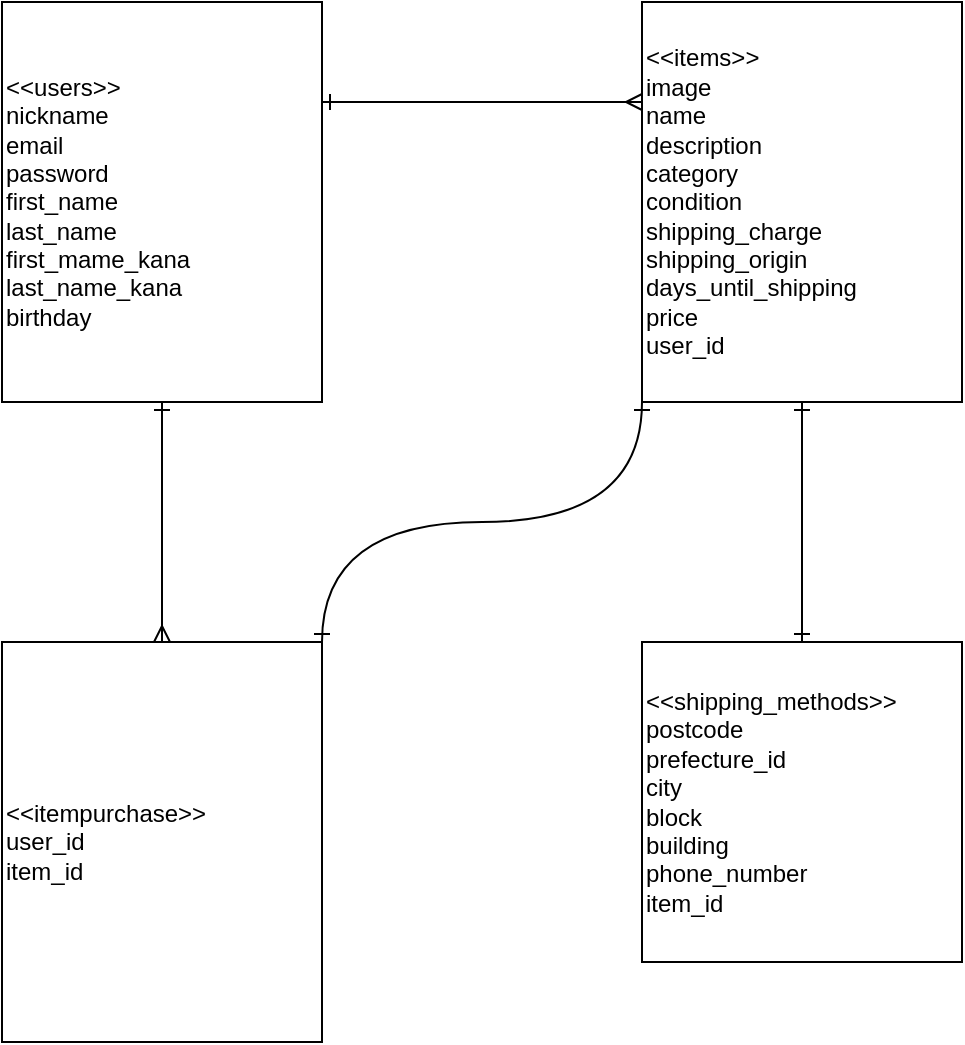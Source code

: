 <mxfile version="13.5.7">
    <diagram id="6hGFLwfOUW9BJ-s0fimq" name="Page-1">
        <mxGraphModel dx="663" dy="581" grid="1" gridSize="10" guides="1" tooltips="1" connect="1" arrows="1" fold="1" page="1" pageScale="1" pageWidth="827" pageHeight="1169" math="0" shadow="0">
            <root>
                <mxCell id="0"/>
                <mxCell id="1" parent="0"/>
                <mxCell id="6" value="&amp;lt;&amp;lt;users&amp;gt;&amp;gt;&lt;br&gt;nickname&lt;br&gt;email&lt;br&gt;password&lt;br&gt;first_name&lt;br&gt;last_name&lt;br&gt;first_mame_kana&lt;br&gt;last_name_kana&lt;br&gt;birthday" style="rounded=0;whiteSpace=wrap;html=1;align=left;" parent="1" vertex="1">
                    <mxGeometry x="280" y="240" width="160" height="200" as="geometry"/>
                </mxCell>
                <mxCell id="25" style="edgeStyle=none;rounded=0;orthogonalLoop=1;jettySize=auto;html=1;exitX=0.5;exitY=1;exitDx=0;exitDy=0;startArrow=ERoneToMany;startFill=0;endArrow=ERone;endFill=0;strokeWidth=1;" parent="1" source="7" edge="1">
                    <mxGeometry relative="1" as="geometry">
                        <mxPoint x="680" y="440" as="targetPoint"/>
                    </mxGeometry>
                </mxCell>
                <mxCell id="7" value="&amp;lt;&amp;lt;items&amp;gt;&amp;gt;&lt;br&gt;image&lt;br&gt;name&lt;br&gt;description&lt;br&gt;category&lt;br&gt;condition&lt;br&gt;shipping_charge&lt;br&gt;shipping_origin&lt;br&gt;days_until_shipping&lt;br&gt;price&lt;br&gt;user_id" style="rounded=0;whiteSpace=wrap;html=1;align=left;" parent="1" vertex="1">
                    <mxGeometry x="600" y="240" width="160" height="200" as="geometry"/>
                </mxCell>
                <mxCell id="10" value="&amp;lt;&amp;lt;shipping_methods&amp;gt;&amp;gt;&lt;br&gt;postcode&lt;br&gt;prefecture_id&lt;br&gt;&lt;div&gt;&lt;span&gt;city&lt;/span&gt;&lt;/div&gt;&lt;div&gt;&lt;span&gt;block&lt;/span&gt;&lt;/div&gt;building&lt;br&gt;phone_number&lt;br&gt;item_id" style="rounded=0;whiteSpace=wrap;html=1;align=left;" parent="1" vertex="1">
                    <mxGeometry x="600" y="560" width="160" height="160" as="geometry"/>
                </mxCell>
                <mxCell id="17" value="" style="fontSize=12;html=1;endArrow=ERone;startArrow=ERone;strokeWidth=1;exitX=0.5;exitY=1;exitDx=0;exitDy=0;endFill=0;startFill=0;" parent="1" source="7" target="10" edge="1">
                    <mxGeometry width="100" height="100" relative="1" as="geometry">
                        <mxPoint x="700" y="450" as="sourcePoint"/>
                        <mxPoint x="620" y="520" as="targetPoint"/>
                    </mxGeometry>
                </mxCell>
                <mxCell id="22" value="" style="fontSize=12;html=1;endArrow=ERmany;strokeWidth=1;entryX=0;entryY=0.25;entryDx=0;entryDy=0;exitX=1;exitY=0.25;exitDx=0;exitDy=0;startArrow=ERone;startFill=0;endFill=0;" parent="1" source="6" target="7" edge="1">
                    <mxGeometry width="100" height="100" relative="1" as="geometry">
                        <mxPoint x="460" y="330" as="sourcePoint"/>
                        <mxPoint x="560" y="230" as="targetPoint"/>
                    </mxGeometry>
                </mxCell>
                <mxCell id="27" style="edgeStyle=orthogonalEdgeStyle;rounded=0;orthogonalLoop=1;jettySize=auto;html=1;exitX=0.5;exitY=0;exitDx=0;exitDy=0;entryX=0.5;entryY=1;entryDx=0;entryDy=0;endArrow=ERone;endFill=0;startArrow=ERmany;startFill=0;" edge="1" parent="1" source="26" target="6">
                    <mxGeometry relative="1" as="geometry"/>
                </mxCell>
                <mxCell id="28" style="edgeStyle=orthogonalEdgeStyle;rounded=0;orthogonalLoop=1;jettySize=auto;html=1;exitX=1;exitY=0;exitDx=0;exitDy=0;entryX=0;entryY=1;entryDx=0;entryDy=0;startArrow=ERone;startFill=0;endArrow=ERone;endFill=0;curved=1;" edge="1" parent="1" source="26" target="7">
                    <mxGeometry relative="1" as="geometry"/>
                </mxCell>
                <mxCell id="26" value="&amp;lt;&amp;lt;itempurchase&amp;gt;&amp;gt;&lt;br&gt;user_id&lt;br&gt;item_id" style="rounded=0;whiteSpace=wrap;html=1;align=left;" vertex="1" parent="1">
                    <mxGeometry x="280" y="560" width="160" height="200" as="geometry"/>
                </mxCell>
            </root>
        </mxGraphModel>
    </diagram>
</mxfile>